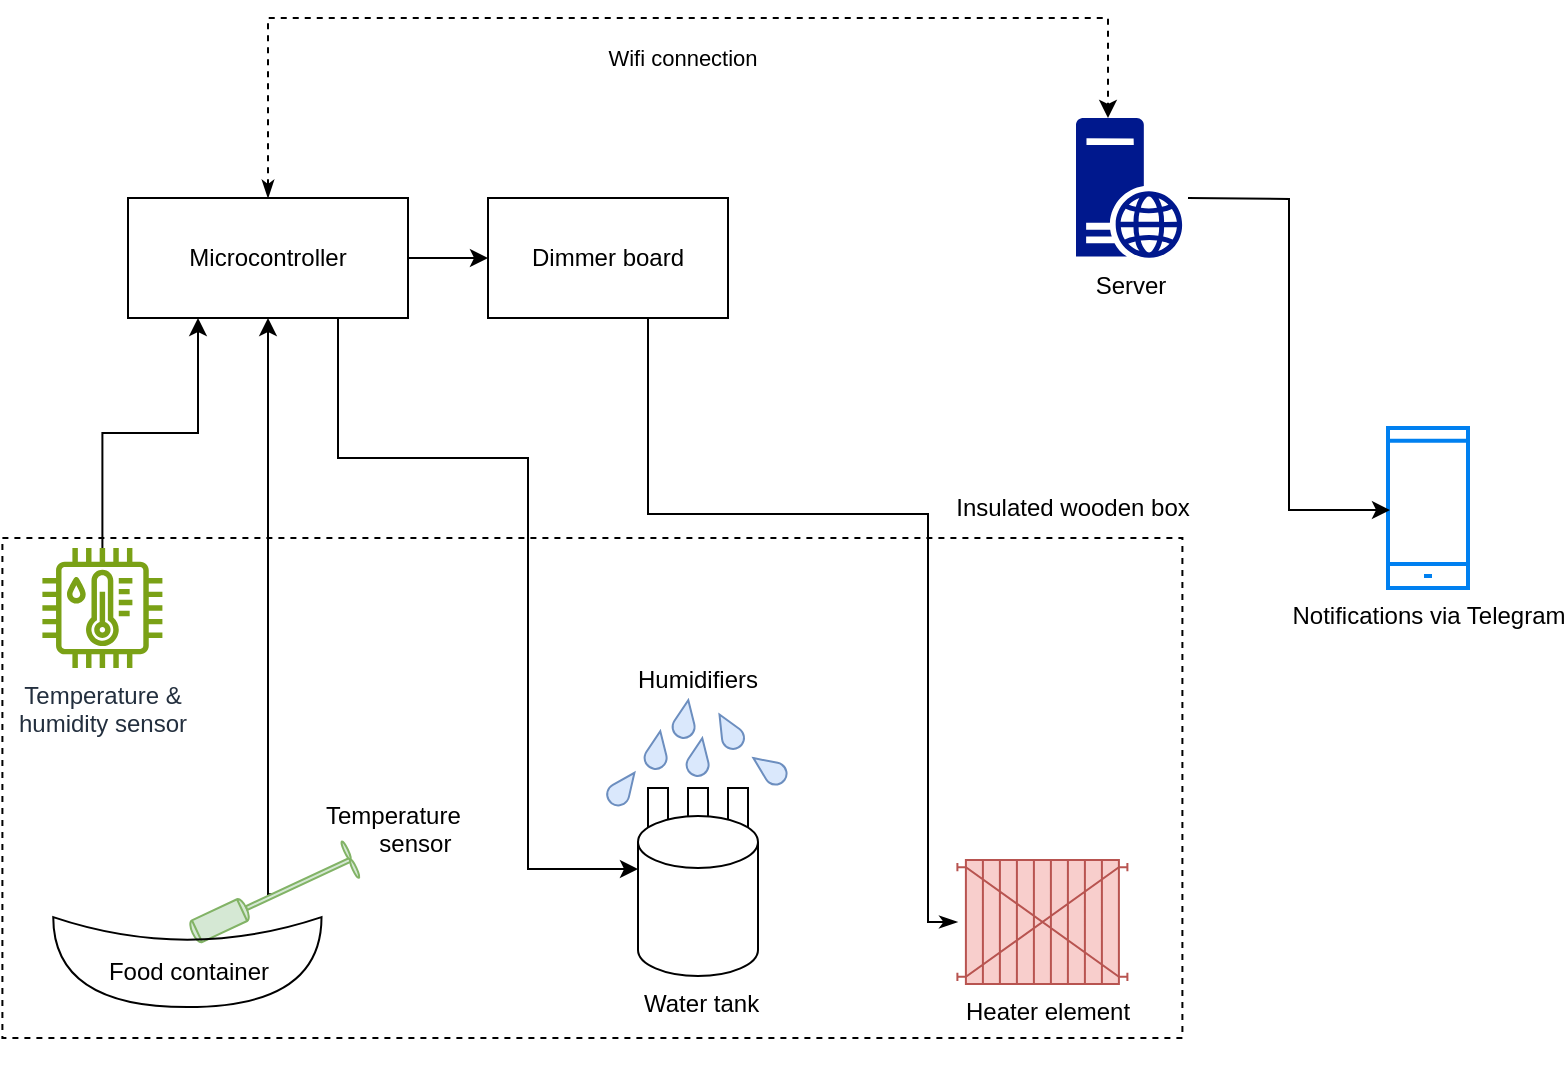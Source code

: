 <mxfile version="26.0.2">
  <diagram name="Page-1" id="VuJr6_s8pL9bNVg6vI4B">
    <mxGraphModel dx="1114" dy="605" grid="1" gridSize="10" guides="1" tooltips="1" connect="1" arrows="1" fold="1" page="1" pageScale="1" pageWidth="850" pageHeight="1100" math="0" shadow="0">
      <root>
        <mxCell id="0" />
        <mxCell id="1" parent="0" />
        <mxCell id="Gu3dQSypRd7iIzZCZK_O-2" value="" style="rounded=0;whiteSpace=wrap;html=1;fillColor=none;dashed=1;" parent="1" vertex="1">
          <mxGeometry x="67.2" y="290" width="590" height="250" as="geometry" />
        </mxCell>
        <mxCell id="TDvT9tzpBWyc78_vLcjQ-9" value="" style="rounded=0;whiteSpace=wrap;html=1;" vertex="1" parent="1">
          <mxGeometry x="390" y="415" width="10" height="60" as="geometry" />
        </mxCell>
        <mxCell id="Gu3dQSypRd7iIzZCZK_O-15" style="edgeStyle=orthogonalEdgeStyle;rounded=0;orthogonalLoop=1;jettySize=auto;html=1;entryX=0.5;entryY=1;entryDx=0;entryDy=0;startArrow=none;startFill=0;exitX=0.543;exitY=0.504;exitDx=0;exitDy=0;exitPerimeter=0;" parent="1" source="Gu3dQSypRd7iIzZCZK_O-3" target="Gu3dQSypRd7iIzZCZK_O-12" edge="1">
          <mxGeometry relative="1" as="geometry">
            <Array as="points">
              <mxPoint x="200" y="468" />
            </Array>
          </mxGeometry>
        </mxCell>
        <mxCell id="Gu3dQSypRd7iIzZCZK_O-3" value="" style="shape=mxgraph.pid.vessels.prop_agitator;html=1;pointerEvents=1;align=center;verticalLabelPosition=bottom;verticalAlign=top;dashed=0;rotation=-115;fillColor=#d5e8d4;strokeColor=#82b366;" parent="1" vertex="1">
          <mxGeometry x="192.2" y="425" width="20" height="88" as="geometry" />
        </mxCell>
        <mxCell id="Gu3dQSypRd7iIzZCZK_O-13" style="edgeStyle=orthogonalEdgeStyle;rounded=0;orthogonalLoop=1;jettySize=auto;html=1;entryX=0.25;entryY=1;entryDx=0;entryDy=0;endArrow=classic;endFill=1;startArrow=none;startFill=0;" parent="1" source="Gu3dQSypRd7iIzZCZK_O-6" target="Gu3dQSypRd7iIzZCZK_O-12" edge="1">
          <mxGeometry relative="1" as="geometry" />
        </mxCell>
        <mxCell id="Gu3dQSypRd7iIzZCZK_O-6" value="Temperature &amp;amp; &lt;br&gt;humidity sensor" style="sketch=0;outlineConnect=0;fontColor=#232F3E;gradientColor=none;fillColor=#7AA116;strokeColor=none;dashed=0;verticalLabelPosition=bottom;verticalAlign=top;align=center;html=1;fontSize=12;fontStyle=0;aspect=fixed;pointerEvents=1;shape=mxgraph.aws4.iot_thing_temperature_humidity_sensor;" parent="1" vertex="1">
          <mxGeometry x="87.2" y="295" width="60" height="60" as="geometry" />
        </mxCell>
        <mxCell id="Gu3dQSypRd7iIzZCZK_O-7" value="" style="shape=xor;whiteSpace=wrap;html=1;rotation=90;fontColor=default;labelBackgroundColor=none;fillColor=none;" parent="1" vertex="1">
          <mxGeometry x="137.2" y="435" width="44.98" height="134.13" as="geometry" />
        </mxCell>
        <mxCell id="Gu3dQSypRd7iIzZCZK_O-22" style="edgeStyle=orthogonalEdgeStyle;rounded=0;orthogonalLoop=1;jettySize=auto;html=1;startArrow=classicThin;startFill=1;endArrow=none;endFill=0;" parent="1" source="Gu3dQSypRd7iIzZCZK_O-9" target="Gu3dQSypRd7iIzZCZK_O-21" edge="1">
          <mxGeometry relative="1" as="geometry">
            <Array as="points">
              <mxPoint x="530" y="482" />
              <mxPoint x="530" y="278" />
              <mxPoint x="390" y="278" />
            </Array>
          </mxGeometry>
        </mxCell>
        <mxCell id="Gu3dQSypRd7iIzZCZK_O-9" value="" style="shape=mxgraph.pid.heat_exchangers.plate_and_frame_heat_exchanger;html=1;pointerEvents=1;align=center;verticalLabelPosition=bottom;verticalAlign=top;dashed=0;fillColor=#f8cecc;strokeColor=#b85450;" parent="1" vertex="1">
          <mxGeometry x="544.7" y="451" width="85" height="62" as="geometry" />
        </mxCell>
        <mxCell id="Gu3dQSypRd7iIzZCZK_O-23" value="" style="edgeStyle=orthogonalEdgeStyle;rounded=0;orthogonalLoop=1;jettySize=auto;html=1;" parent="1" source="Gu3dQSypRd7iIzZCZK_O-12" target="Gu3dQSypRd7iIzZCZK_O-21" edge="1">
          <mxGeometry relative="1" as="geometry" />
        </mxCell>
        <mxCell id="Gu3dQSypRd7iIzZCZK_O-24" style="edgeStyle=orthogonalEdgeStyle;rounded=0;orthogonalLoop=1;jettySize=auto;html=1;startArrow=classicThin;startFill=1;dashed=1;" parent="1" source="Gu3dQSypRd7iIzZCZK_O-12" edge="1">
          <mxGeometry relative="1" as="geometry">
            <mxPoint x="620" y="80" as="targetPoint" />
            <Array as="points">
              <mxPoint x="200" y="30" />
              <mxPoint x="620" y="30" />
            </Array>
          </mxGeometry>
        </mxCell>
        <mxCell id="Gu3dQSypRd7iIzZCZK_O-30" value="Wifi connection" style="edgeLabel;html=1;align=center;verticalAlign=middle;resizable=0;points=[];labelBackgroundColor=none;" parent="Gu3dQSypRd7iIzZCZK_O-24" vertex="1" connectable="0">
          <mxGeometry x="0.071" y="-1" relative="1" as="geometry">
            <mxPoint x="-3" y="19" as="offset" />
          </mxGeometry>
        </mxCell>
        <mxCell id="Gu3dQSypRd7iIzZCZK_O-12" value="Microcontroller" style="rounded=0;whiteSpace=wrap;html=1;fillColor=none;" parent="1" vertex="1">
          <mxGeometry x="130" y="120" width="140" height="60" as="geometry" />
        </mxCell>
        <mxCell id="Gu3dQSypRd7iIzZCZK_O-18" value="&lt;div&gt;Temperature&amp;nbsp;&lt;/div&gt;&lt;div&gt;&amp;nbsp;&amp;nbsp;&amp;nbsp;&amp;nbsp;&amp;nbsp;&amp;nbsp;&amp;nbsp; sensor&lt;/div&gt;" style="text;whiteSpace=wrap;html=1;" parent="1" vertex="1">
          <mxGeometry x="227.2" y="415" width="120" height="50" as="geometry" />
        </mxCell>
        <mxCell id="Gu3dQSypRd7iIzZCZK_O-19" value="Heater element" style="text;whiteSpace=wrap;html=1;" parent="1" vertex="1">
          <mxGeometry x="547.2" y="513" width="110" height="40" as="geometry" />
        </mxCell>
        <mxCell id="Gu3dQSypRd7iIzZCZK_O-21" value="Dimmer board" style="rounded=0;whiteSpace=wrap;html=1;fillColor=none;" parent="1" vertex="1">
          <mxGeometry x="310" y="120" width="120" height="60" as="geometry" />
        </mxCell>
        <mxCell id="Gu3dQSypRd7iIzZCZK_O-25" value="" style="shape=image;html=1;verticalAlign=top;verticalLabelPosition=bottom;labelBackgroundColor=#ffffff;imageAspect=0;aspect=fixed;image=https://cdn1.iconfinder.com/data/icons/unicons-line-vol-6/24/telegram-128.png" parent="1" vertex="1">
          <mxGeometry x="780" y="185" width="68" height="68" as="geometry" />
        </mxCell>
        <mxCell id="Gu3dQSypRd7iIzZCZK_O-27" value="Notifications via Telegram" style="html=1;verticalLabelPosition=bottom;align=center;labelBackgroundColor=none;verticalAlign=top;strokeWidth=2;strokeColor=#0080F0;shadow=0;dashed=0;shape=mxgraph.ios7.icons.smartphone;fillColor=none;" parent="1" vertex="1">
          <mxGeometry x="760" y="235" width="40" height="80" as="geometry" />
        </mxCell>
        <mxCell id="Gu3dQSypRd7iIzZCZK_O-28" style="edgeStyle=orthogonalEdgeStyle;rounded=0;orthogonalLoop=1;jettySize=auto;html=1;entryX=0.025;entryY=0.513;entryDx=0;entryDy=0;entryPerimeter=0;" parent="1" target="Gu3dQSypRd7iIzZCZK_O-27" edge="1">
          <mxGeometry relative="1" as="geometry">
            <mxPoint x="660" y="120" as="sourcePoint" />
          </mxGeometry>
        </mxCell>
        <mxCell id="Gu3dQSypRd7iIzZCZK_O-29" value="Insulated wooden box" style="text;html=1;align=center;verticalAlign=middle;resizable=0;points=[];autosize=1;strokeColor=none;fillColor=none;" parent="1" vertex="1">
          <mxGeometry x="532.2" y="260" width="140" height="30" as="geometry" />
        </mxCell>
        <mxCell id="Gu3dQSypRd7iIzZCZK_O-31" value="Server" style="sketch=0;aspect=fixed;pointerEvents=1;shadow=0;dashed=0;html=1;strokeColor=none;labelPosition=center;verticalLabelPosition=bottom;verticalAlign=top;align=center;fillColor=#00188D;shape=mxgraph.mscae.enterprise.web_server" parent="1" vertex="1">
          <mxGeometry x="604" y="80" width="53.2" height="70" as="geometry" />
        </mxCell>
        <mxCell id="TDvT9tzpBWyc78_vLcjQ-1" value="Food container" style="text;html=1;align=center;verticalAlign=middle;resizable=0;points=[];autosize=1;strokeColor=none;fillColor=none;" vertex="1" parent="1">
          <mxGeometry x="109.69" y="492" width="100" height="30" as="geometry" />
        </mxCell>
        <mxCell id="TDvT9tzpBWyc78_vLcjQ-3" value="&lt;div&gt;Water tank&lt;/div&gt;" style="text;whiteSpace=wrap;html=1;" vertex="1" parent="1">
          <mxGeometry x="385.5" y="509" width="90" height="40" as="geometry" />
        </mxCell>
        <mxCell id="TDvT9tzpBWyc78_vLcjQ-8" value="" style="verticalLabelPosition=bottom;verticalAlign=top;html=1;shape=mxgraph.basic.drop;fillColor=#dae8fc;strokeColor=#6c8ebf;rotation=-55;" vertex="1" parent="1">
          <mxGeometry x="445" y="396" width="11" height="19" as="geometry" />
        </mxCell>
        <mxCell id="TDvT9tzpBWyc78_vLcjQ-10" value="" style="rounded=0;whiteSpace=wrap;html=1;" vertex="1" parent="1">
          <mxGeometry x="410" y="415" width="10" height="60" as="geometry" />
        </mxCell>
        <mxCell id="TDvT9tzpBWyc78_vLcjQ-11" value="" style="rounded=0;whiteSpace=wrap;html=1;" vertex="1" parent="1">
          <mxGeometry x="430" y="415" width="10" height="60" as="geometry" />
        </mxCell>
        <mxCell id="TDvT9tzpBWyc78_vLcjQ-2" value="" style="shape=cylinder3;whiteSpace=wrap;html=1;boundedLbl=1;backgroundOutline=1;size=13;" vertex="1" parent="1">
          <mxGeometry x="385" y="429" width="60" height="80" as="geometry" />
        </mxCell>
        <mxCell id="TDvT9tzpBWyc78_vLcjQ-12" value="Humidifiers" style="text;whiteSpace=wrap;html=1;" vertex="1" parent="1">
          <mxGeometry x="383" y="346.5" width="90" height="40" as="geometry" />
        </mxCell>
        <mxCell id="TDvT9tzpBWyc78_vLcjQ-13" value="" style="verticalLabelPosition=bottom;verticalAlign=top;html=1;shape=mxgraph.basic.drop;fillColor=#dae8fc;strokeColor=#6c8ebf;rotation=37;" vertex="1" parent="1">
          <mxGeometry x="372" y="405.5" width="11" height="19" as="geometry" />
        </mxCell>
        <mxCell id="TDvT9tzpBWyc78_vLcjQ-14" value="" style="verticalLabelPosition=bottom;verticalAlign=top;html=1;shape=mxgraph.basic.drop;fillColor=#dae8fc;strokeColor=#6c8ebf;rotation=10;" vertex="1" parent="1">
          <mxGeometry x="389" y="386.5" width="11" height="19" as="geometry" />
        </mxCell>
        <mxCell id="TDvT9tzpBWyc78_vLcjQ-15" value="" style="verticalLabelPosition=bottom;verticalAlign=top;html=1;shape=mxgraph.basic.drop;fillColor=#dae8fc;strokeColor=#6c8ebf;rotation=-30;" vertex="1" parent="1">
          <mxGeometry x="425" y="377" width="11" height="19" as="geometry" />
        </mxCell>
        <mxCell id="TDvT9tzpBWyc78_vLcjQ-16" value="" style="verticalLabelPosition=bottom;verticalAlign=top;html=1;shape=mxgraph.basic.drop;fillColor=#dae8fc;strokeColor=#6c8ebf;rotation=10;" vertex="1" parent="1">
          <mxGeometry x="410" y="390" width="11" height="19" as="geometry" />
        </mxCell>
        <mxCell id="TDvT9tzpBWyc78_vLcjQ-17" value="" style="verticalLabelPosition=bottom;verticalAlign=top;html=1;shape=mxgraph.basic.drop;fillColor=#dae8fc;strokeColor=#6c8ebf;rotation=10;" vertex="1" parent="1">
          <mxGeometry x="403" y="371" width="11" height="19" as="geometry" />
        </mxCell>
        <mxCell id="TDvT9tzpBWyc78_vLcjQ-18" style="edgeStyle=orthogonalEdgeStyle;rounded=0;orthogonalLoop=1;jettySize=auto;html=1;exitX=0.75;exitY=1;exitDx=0;exitDy=0;entryX=0;entryY=0;entryDx=0;entryDy=26.5;entryPerimeter=0;" edge="1" parent="1" source="Gu3dQSypRd7iIzZCZK_O-12" target="TDvT9tzpBWyc78_vLcjQ-2">
          <mxGeometry relative="1" as="geometry">
            <Array as="points">
              <mxPoint x="235" y="250" />
              <mxPoint x="330" y="250" />
              <mxPoint x="330" y="456" />
            </Array>
          </mxGeometry>
        </mxCell>
      </root>
    </mxGraphModel>
  </diagram>
</mxfile>
